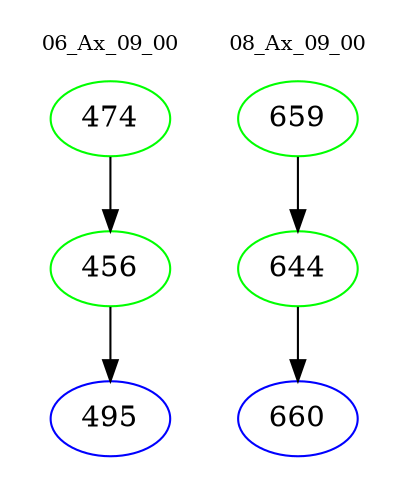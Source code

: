 digraph{
subgraph cluster_0 {
color = white
label = "06_Ax_09_00";
fontsize=10;
T0_474 [label="474", color="green"]
T0_474 -> T0_456 [color="black"]
T0_456 [label="456", color="green"]
T0_456 -> T0_495 [color="black"]
T0_495 [label="495", color="blue"]
}
subgraph cluster_1 {
color = white
label = "08_Ax_09_00";
fontsize=10;
T1_659 [label="659", color="green"]
T1_659 -> T1_644 [color="black"]
T1_644 [label="644", color="green"]
T1_644 -> T1_660 [color="black"]
T1_660 [label="660", color="blue"]
}
}

